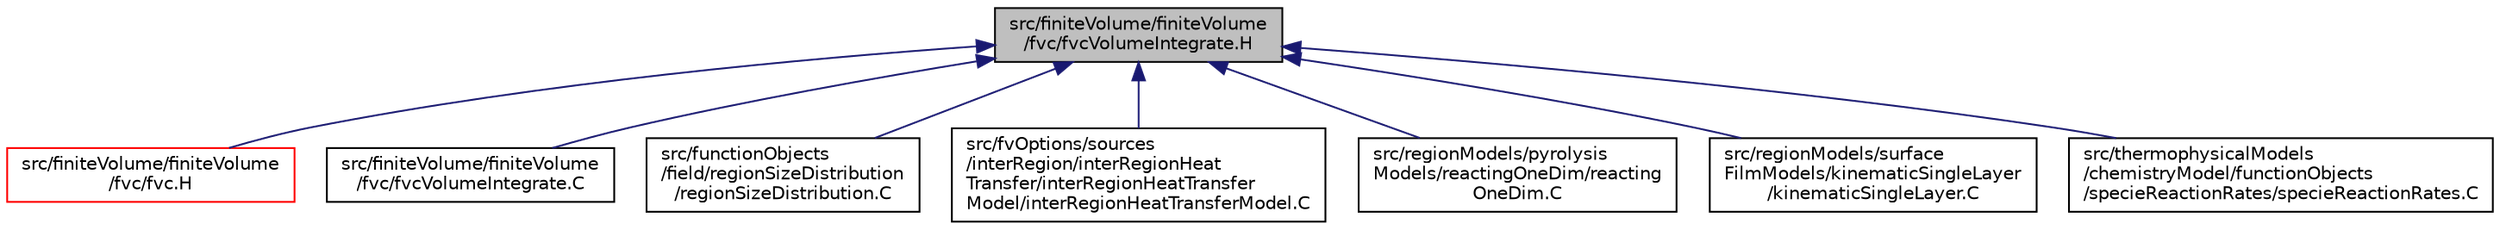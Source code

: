digraph "src/finiteVolume/finiteVolume/fvc/fvcVolumeIntegrate.H"
{
  bgcolor="transparent";
  edge [fontname="Helvetica",fontsize="10",labelfontname="Helvetica",labelfontsize="10"];
  node [fontname="Helvetica",fontsize="10",shape=record];
  Node141 [label="src/finiteVolume/finiteVolume\l/fvc/fvcVolumeIntegrate.H",height=0.2,width=0.4,color="black", fillcolor="grey75", style="filled", fontcolor="black"];
  Node141 -> Node142 [dir="back",color="midnightblue",fontsize="10",style="solid",fontname="Helvetica"];
  Node142 [label="src/finiteVolume/finiteVolume\l/fvc/fvc.H",height=0.2,width=0.4,color="red",URL="$a03092.html"];
  Node141 -> Node157 [dir="back",color="midnightblue",fontsize="10",style="solid",fontname="Helvetica"];
  Node157 [label="src/finiteVolume/finiteVolume\l/fvc/fvcVolumeIntegrate.C",height=0.2,width=0.4,color="black",URL="$a03218.html"];
  Node141 -> Node158 [dir="back",color="midnightblue",fontsize="10",style="solid",fontname="Helvetica"];
  Node158 [label="src/functionObjects\l/field/regionSizeDistribution\l/regionSizeDistribution.C",height=0.2,width=0.4,color="black",URL="$a04781.html"];
  Node141 -> Node159 [dir="back",color="midnightblue",fontsize="10",style="solid",fontname="Helvetica"];
  Node159 [label="src/fvOptions/sources\l/interRegion/interRegionHeat\lTransfer/interRegionHeatTransfer\lModel/interRegionHeatTransferModel.C",height=0.2,width=0.4,color="black",URL="$a05471.html"];
  Node141 -> Node160 [dir="back",color="midnightblue",fontsize="10",style="solid",fontname="Helvetica"];
  Node160 [label="src/regionModels/pyrolysis\lModels/reactingOneDim/reacting\lOneDim.C",height=0.2,width=0.4,color="black",URL="$a14090.html"];
  Node141 -> Node161 [dir="back",color="midnightblue",fontsize="10",style="solid",fontname="Helvetica"];
  Node161 [label="src/regionModels/surface\lFilmModels/kinematicSingleLayer\l/kinematicSingleLayer.C",height=0.2,width=0.4,color="black",URL="$a14210.html"];
  Node141 -> Node162 [dir="back",color="midnightblue",fontsize="10",style="solid",fontname="Helvetica"];
  Node162 [label="src/thermophysicalModels\l/chemistryModel/functionObjects\l/specieReactionRates/specieReactionRates.C",height=0.2,width=0.4,color="black",URL="$a15989.html"];
}
